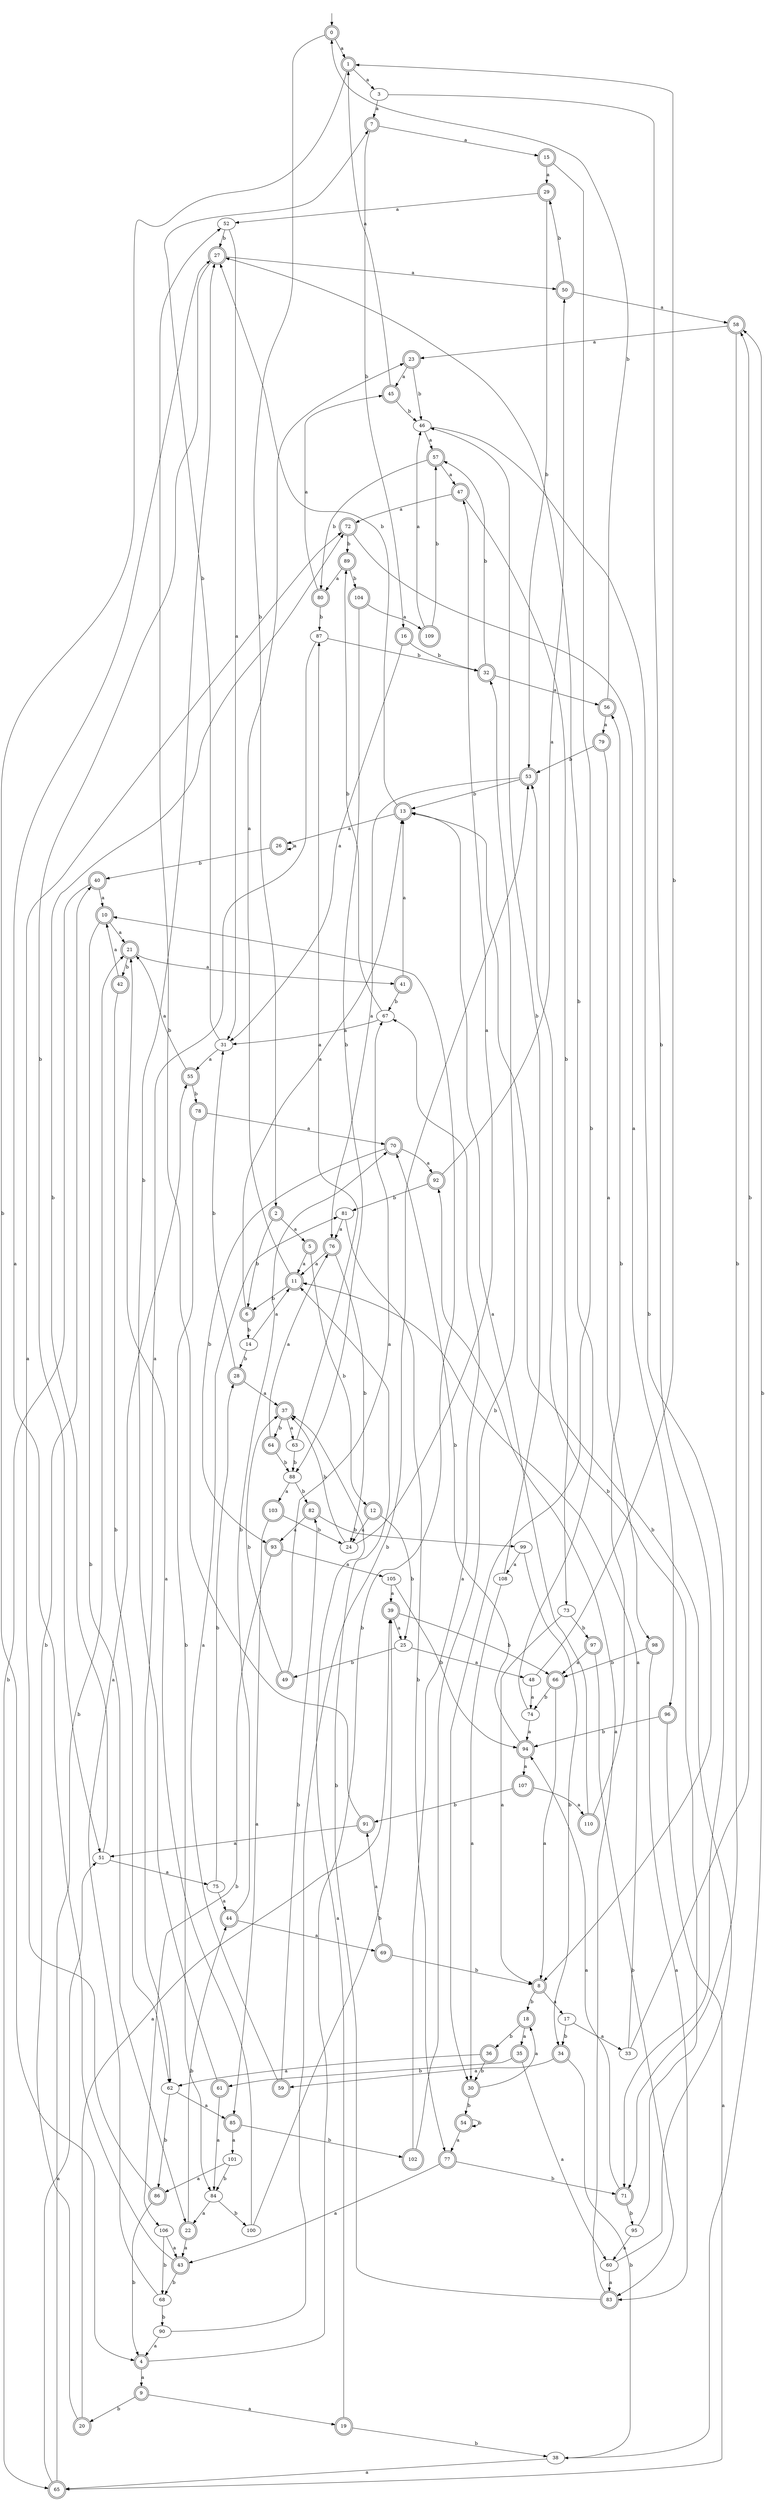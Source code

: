 digraph RandomDFA {
  __start0 [label="", shape=none];
  __start0 -> 0 [label=""];
  0 [shape=circle] [shape=doublecircle]
  0 -> 1 [label="a"]
  0 -> 2 [label="b"]
  1 [shape=doublecircle]
  1 -> 3 [label="a"]
  1 -> 4 [label="b"]
  2 [shape=doublecircle]
  2 -> 5 [label="a"]
  2 -> 6 [label="b"]
  3
  3 -> 7 [label="a"]
  3 -> 8 [label="b"]
  4 [shape=doublecircle]
  4 -> 9 [label="a"]
  4 -> 10 [label="b"]
  5 [shape=doublecircle]
  5 -> 11 [label="a"]
  5 -> 12 [label="b"]
  6 [shape=doublecircle]
  6 -> 13 [label="a"]
  6 -> 14 [label="b"]
  7 [shape=doublecircle]
  7 -> 15 [label="a"]
  7 -> 16 [label="b"]
  8 [shape=doublecircle]
  8 -> 17 [label="a"]
  8 -> 18 [label="b"]
  9 [shape=doublecircle]
  9 -> 19 [label="a"]
  9 -> 20 [label="b"]
  10 [shape=doublecircle]
  10 -> 21 [label="a"]
  10 -> 22 [label="b"]
  11 [shape=doublecircle]
  11 -> 23 [label="a"]
  11 -> 6 [label="b"]
  12 [shape=doublecircle]
  12 -> 24 [label="a"]
  12 -> 25 [label="b"]
  13 [shape=doublecircle]
  13 -> 26 [label="a"]
  13 -> 27 [label="b"]
  14
  14 -> 11 [label="a"]
  14 -> 28 [label="b"]
  15 [shape=doublecircle]
  15 -> 29 [label="a"]
  15 -> 30 [label="b"]
  16 [shape=doublecircle]
  16 -> 31 [label="a"]
  16 -> 32 [label="b"]
  17
  17 -> 33 [label="a"]
  17 -> 34 [label="b"]
  18 [shape=doublecircle]
  18 -> 35 [label="a"]
  18 -> 36 [label="b"]
  19 [shape=doublecircle]
  19 -> 37 [label="a"]
  19 -> 38 [label="b"]
  20 [shape=doublecircle]
  20 -> 39 [label="a"]
  20 -> 40 [label="b"]
  21 [shape=doublecircle]
  21 -> 41 [label="a"]
  21 -> 42 [label="b"]
  22 [shape=doublecircle]
  22 -> 43 [label="a"]
  22 -> 44 [label="b"]
  23 [shape=doublecircle]
  23 -> 45 [label="a"]
  23 -> 46 [label="b"]
  24
  24 -> 47 [label="a"]
  24 -> 37 [label="b"]
  25
  25 -> 48 [label="a"]
  25 -> 49 [label="b"]
  26 [shape=doublecircle]
  26 -> 26 [label="a"]
  26 -> 40 [label="b"]
  27 [shape=doublecircle]
  27 -> 50 [label="a"]
  27 -> 51 [label="b"]
  28 [shape=doublecircle]
  28 -> 37 [label="a"]
  28 -> 31 [label="b"]
  29 [shape=doublecircle]
  29 -> 52 [label="a"]
  29 -> 53 [label="b"]
  30 [shape=doublecircle]
  30 -> 18 [label="a"]
  30 -> 54 [label="b"]
  31
  31 -> 55 [label="a"]
  31 -> 7 [label="b"]
  32 [shape=doublecircle]
  32 -> 56 [label="a"]
  32 -> 57 [label="b"]
  33
  33 -> 11 [label="a"]
  33 -> 58 [label="b"]
  34 [shape=doublecircle]
  34 -> 59 [label="a"]
  34 -> 38 [label="b"]
  35 [shape=doublecircle]
  35 -> 60 [label="a"]
  35 -> 61 [label="b"]
  36 [shape=doublecircle]
  36 -> 62 [label="a"]
  36 -> 30 [label="b"]
  37 [shape=doublecircle]
  37 -> 63 [label="a"]
  37 -> 64 [label="b"]
  38
  38 -> 65 [label="a"]
  38 -> 58 [label="b"]
  39 [shape=doublecircle]
  39 -> 25 [label="a"]
  39 -> 66 [label="b"]
  40 [shape=doublecircle]
  40 -> 10 [label="a"]
  40 -> 65 [label="b"]
  41 [shape=doublecircle]
  41 -> 13 [label="a"]
  41 -> 67 [label="b"]
  42 [shape=doublecircle]
  42 -> 10 [label="a"]
  42 -> 62 [label="b"]
  43 [shape=doublecircle]
  43 -> 27 [label="a"]
  43 -> 68 [label="b"]
  44 [shape=doublecircle]
  44 -> 69 [label="a"]
  44 -> 70 [label="b"]
  45 [shape=doublecircle]
  45 -> 1 [label="a"]
  45 -> 46 [label="b"]
  46
  46 -> 57 [label="a"]
  46 -> 71 [label="b"]
  47 [shape=doublecircle]
  47 -> 72 [label="a"]
  47 -> 73 [label="b"]
  48
  48 -> 74 [label="a"]
  48 -> 1 [label="b"]
  49 [shape=doublecircle]
  49 -> 67 [label="a"]
  49 -> 37 [label="b"]
  50 [shape=doublecircle]
  50 -> 58 [label="a"]
  50 -> 29 [label="b"]
  51
  51 -> 75 [label="a"]
  51 -> 72 [label="b"]
  52
  52 -> 31 [label="a"]
  52 -> 27 [label="b"]
  53 [shape=doublecircle]
  53 -> 76 [label="a"]
  53 -> 13 [label="b"]
  54 [shape=doublecircle]
  54 -> 77 [label="a"]
  54 -> 54 [label="b"]
  55 [shape=doublecircle]
  55 -> 21 [label="a"]
  55 -> 78 [label="b"]
  56 [shape=doublecircle]
  56 -> 79 [label="a"]
  56 -> 0 [label="b"]
  57 [shape=doublecircle]
  57 -> 47 [label="a"]
  57 -> 80 [label="b"]
  58 [shape=doublecircle]
  58 -> 23 [label="a"]
  58 -> 71 [label="b"]
  59 [shape=doublecircle]
  59 -> 81 [label="a"]
  59 -> 82 [label="b"]
  60
  60 -> 83 [label="a"]
  60 -> 13 [label="b"]
  61 [shape=doublecircle]
  61 -> 84 [label="a"]
  61 -> 27 [label="b"]
  62
  62 -> 85 [label="a"]
  62 -> 86 [label="b"]
  63
  63 -> 87 [label="a"]
  63 -> 88 [label="b"]
  64 [shape=doublecircle]
  64 -> 76 [label="a"]
  64 -> 88 [label="b"]
  65 [shape=doublecircle]
  65 -> 51 [label="a"]
  65 -> 21 [label="b"]
  66 [shape=doublecircle]
  66 -> 8 [label="a"]
  66 -> 74 [label="b"]
  67
  67 -> 31 [label="a"]
  67 -> 89 [label="b"]
  68
  68 -> 55 [label="a"]
  68 -> 90 [label="b"]
  69 [shape=doublecircle]
  69 -> 91 [label="a"]
  69 -> 8 [label="b"]
  70 [shape=doublecircle]
  70 -> 92 [label="a"]
  70 -> 93 [label="b"]
  71 [shape=doublecircle]
  71 -> 94 [label="a"]
  71 -> 95 [label="b"]
  72 [shape=doublecircle]
  72 -> 96 [label="a"]
  72 -> 89 [label="b"]
  73
  73 -> 8 [label="a"]
  73 -> 97 [label="b"]
  74
  74 -> 94 [label="a"]
  74 -> 27 [label="b"]
  75
  75 -> 44 [label="a"]
  75 -> 28 [label="b"]
  76 [shape=doublecircle]
  76 -> 11 [label="a"]
  76 -> 24 [label="b"]
  77 [shape=doublecircle]
  77 -> 43 [label="a"]
  77 -> 71 [label="b"]
  78 [shape=doublecircle]
  78 -> 70 [label="a"]
  78 -> 84 [label="b"]
  79 [shape=doublecircle]
  79 -> 98 [label="a"]
  79 -> 53 [label="b"]
  80 [shape=doublecircle]
  80 -> 45 [label="a"]
  80 -> 87 [label="b"]
  81
  81 -> 76 [label="a"]
  81 -> 77 [label="b"]
  82 [shape=doublecircle]
  82 -> 93 [label="a"]
  82 -> 99 [label="b"]
  83 [shape=doublecircle]
  83 -> 92 [label="a"]
  83 -> 11 [label="b"]
  84
  84 -> 22 [label="a"]
  84 -> 100 [label="b"]
  85 [shape=doublecircle]
  85 -> 101 [label="a"]
  85 -> 102 [label="b"]
  86 [shape=doublecircle]
  86 -> 72 [label="a"]
  86 -> 4 [label="b"]
  87
  87 -> 62 [label="a"]
  87 -> 32 [label="b"]
  88
  88 -> 103 [label="a"]
  88 -> 82 [label="b"]
  89 [shape=doublecircle]
  89 -> 80 [label="a"]
  89 -> 104 [label="b"]
  90
  90 -> 4 [label="a"]
  90 -> 53 [label="b"]
  91 [shape=doublecircle]
  91 -> 51 [label="a"]
  91 -> 52 [label="b"]
  92 [shape=doublecircle]
  92 -> 50 [label="a"]
  92 -> 81 [label="b"]
  93 [shape=doublecircle]
  93 -> 105 [label="a"]
  93 -> 106 [label="b"]
  94 [shape=doublecircle]
  94 -> 107 [label="a"]
  94 -> 70 [label="b"]
  95
  95 -> 60 [label="a"]
  95 -> 53 [label="b"]
  96 [shape=doublecircle]
  96 -> 65 [label="a"]
  96 -> 94 [label="b"]
  97 [shape=doublecircle]
  97 -> 66 [label="a"]
  97 -> 83 [label="b"]
  98 [shape=doublecircle]
  98 -> 83 [label="a"]
  98 -> 66 [label="b"]
  99
  99 -> 108 [label="a"]
  99 -> 34 [label="b"]
  100
  100 -> 21 [label="a"]
  100 -> 39 [label="b"]
  101
  101 -> 86 [label="a"]
  101 -> 84 [label="b"]
  102 [shape=doublecircle]
  102 -> 67 [label="a"]
  102 -> 32 [label="b"]
  103 [shape=doublecircle]
  103 -> 85 [label="a"]
  103 -> 24 [label="b"]
  104 [shape=doublecircle]
  104 -> 109 [label="a"]
  104 -> 88 [label="b"]
  105
  105 -> 39 [label="a"]
  105 -> 94 [label="b"]
  106
  106 -> 43 [label="a"]
  106 -> 68 [label="b"]
  107 [shape=doublecircle]
  107 -> 110 [label="a"]
  107 -> 91 [label="b"]
  108
  108 -> 30 [label="a"]
  108 -> 46 [label="b"]
  109 [shape=doublecircle]
  109 -> 46 [label="a"]
  109 -> 57 [label="b"]
  110 [shape=doublecircle]
  110 -> 13 [label="a"]
  110 -> 56 [label="b"]
}
